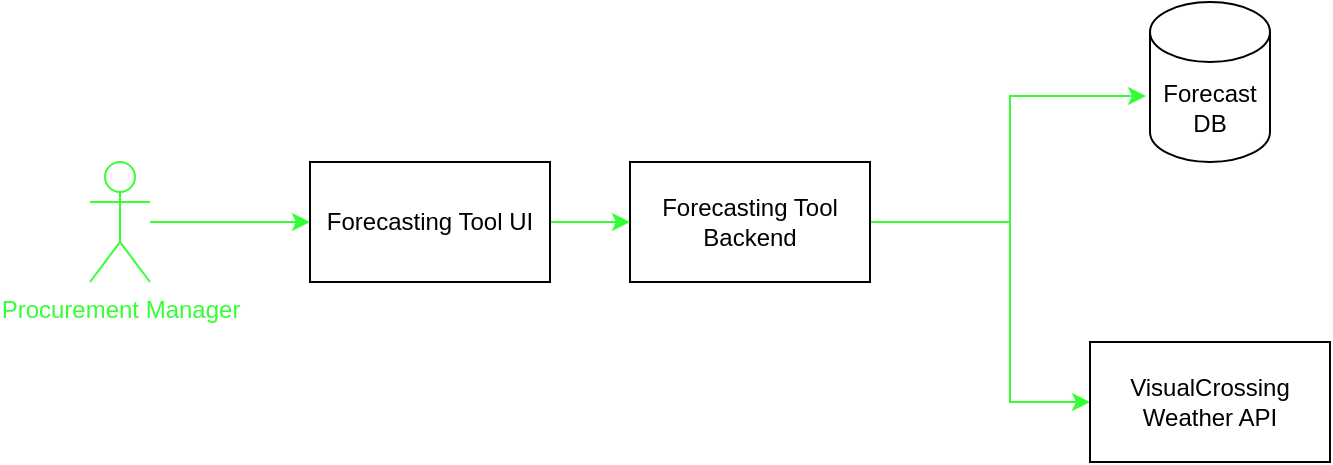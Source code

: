<mxfile version="20.8.16" type="device"><diagram id="Dkw_7SLffA3z57zreVLP" name="Page-1"><mxGraphModel dx="1434" dy="834" grid="1" gridSize="10" guides="1" tooltips="1" connect="1" arrows="1" fold="1" page="1" pageScale="1" pageWidth="850" pageHeight="1100" math="0" shadow="0"><root><mxCell id="0"/><mxCell id="1" parent="0"/><mxCell id="zLwcS_bt7G6kVTGo3J4W-4" style="edgeStyle=orthogonalEdgeStyle;rounded=0;orthogonalLoop=1;jettySize=auto;html=1;entryX=0;entryY=0.5;entryDx=0;entryDy=0;strokeColor=#33FF33;" parent="1" source="zLwcS_bt7G6kVTGo3J4W-1" target="zLwcS_bt7G6kVTGo3J4W-3" edge="1"><mxGeometry relative="1" as="geometry"/></mxCell><mxCell id="zLwcS_bt7G6kVTGo3J4W-1" value="&lt;font color=&quot;#33ff33&quot;&gt;Procurement Manager&lt;/font&gt;" style="shape=umlActor;verticalLabelPosition=bottom;verticalAlign=top;html=1;outlineConnect=0;strokeColor=#33FF33;" parent="1" vertex="1"><mxGeometry x="100" y="280" width="30" height="60" as="geometry"/></mxCell><mxCell id="zLwcS_bt7G6kVTGo3J4W-9" style="edgeStyle=orthogonalEdgeStyle;rounded=0;orthogonalLoop=1;jettySize=auto;html=1;entryX=-0.033;entryY=0.588;entryDx=0;entryDy=0;entryPerimeter=0;strokeColor=#33FF33;" parent="1" source="zLwcS_bt7G6kVTGo3J4W-2" target="zLwcS_bt7G6kVTGo3J4W-6" edge="1"><mxGeometry relative="1" as="geometry"><Array as="points"><mxPoint x="560" y="310"/><mxPoint x="560" y="247"/></Array></mxGeometry></mxCell><mxCell id="zLwcS_bt7G6kVTGo3J4W-10" style="edgeStyle=orthogonalEdgeStyle;rounded=0;orthogonalLoop=1;jettySize=auto;html=1;entryX=0;entryY=0.5;entryDx=0;entryDy=0;strokeColor=#33FF33;" parent="1" source="zLwcS_bt7G6kVTGo3J4W-2" target="zLwcS_bt7G6kVTGo3J4W-7" edge="1"><mxGeometry relative="1" as="geometry"><Array as="points"><mxPoint x="560" y="310"/><mxPoint x="560" y="400"/></Array></mxGeometry></mxCell><mxCell id="zLwcS_bt7G6kVTGo3J4W-2" value="Forecasting Tool Backend" style="rounded=0;whiteSpace=wrap;html=1;" parent="1" vertex="1"><mxGeometry x="370" y="280" width="120" height="60" as="geometry"/></mxCell><mxCell id="zLwcS_bt7G6kVTGo3J4W-5" style="edgeStyle=orthogonalEdgeStyle;rounded=0;orthogonalLoop=1;jettySize=auto;html=1;entryX=0;entryY=0.5;entryDx=0;entryDy=0;strokeColor=#33FF33;" parent="1" source="zLwcS_bt7G6kVTGo3J4W-3" target="zLwcS_bt7G6kVTGo3J4W-2" edge="1"><mxGeometry relative="1" as="geometry"/></mxCell><mxCell id="zLwcS_bt7G6kVTGo3J4W-3" value="Forecasting Tool UI" style="rounded=0;whiteSpace=wrap;html=1;" parent="1" vertex="1"><mxGeometry x="210" y="280" width="120" height="60" as="geometry"/></mxCell><mxCell id="zLwcS_bt7G6kVTGo3J4W-6" value="Forecast DB" style="shape=cylinder3;whiteSpace=wrap;html=1;boundedLbl=1;backgroundOutline=1;size=15;" parent="1" vertex="1"><mxGeometry x="630" y="200" width="60" height="80" as="geometry"/></mxCell><mxCell id="zLwcS_bt7G6kVTGo3J4W-7" value="VisualCrossing Weather API" style="rounded=0;whiteSpace=wrap;html=1;" parent="1" vertex="1"><mxGeometry x="600" y="370" width="120" height="60" as="geometry"/></mxCell></root></mxGraphModel></diagram></mxfile>